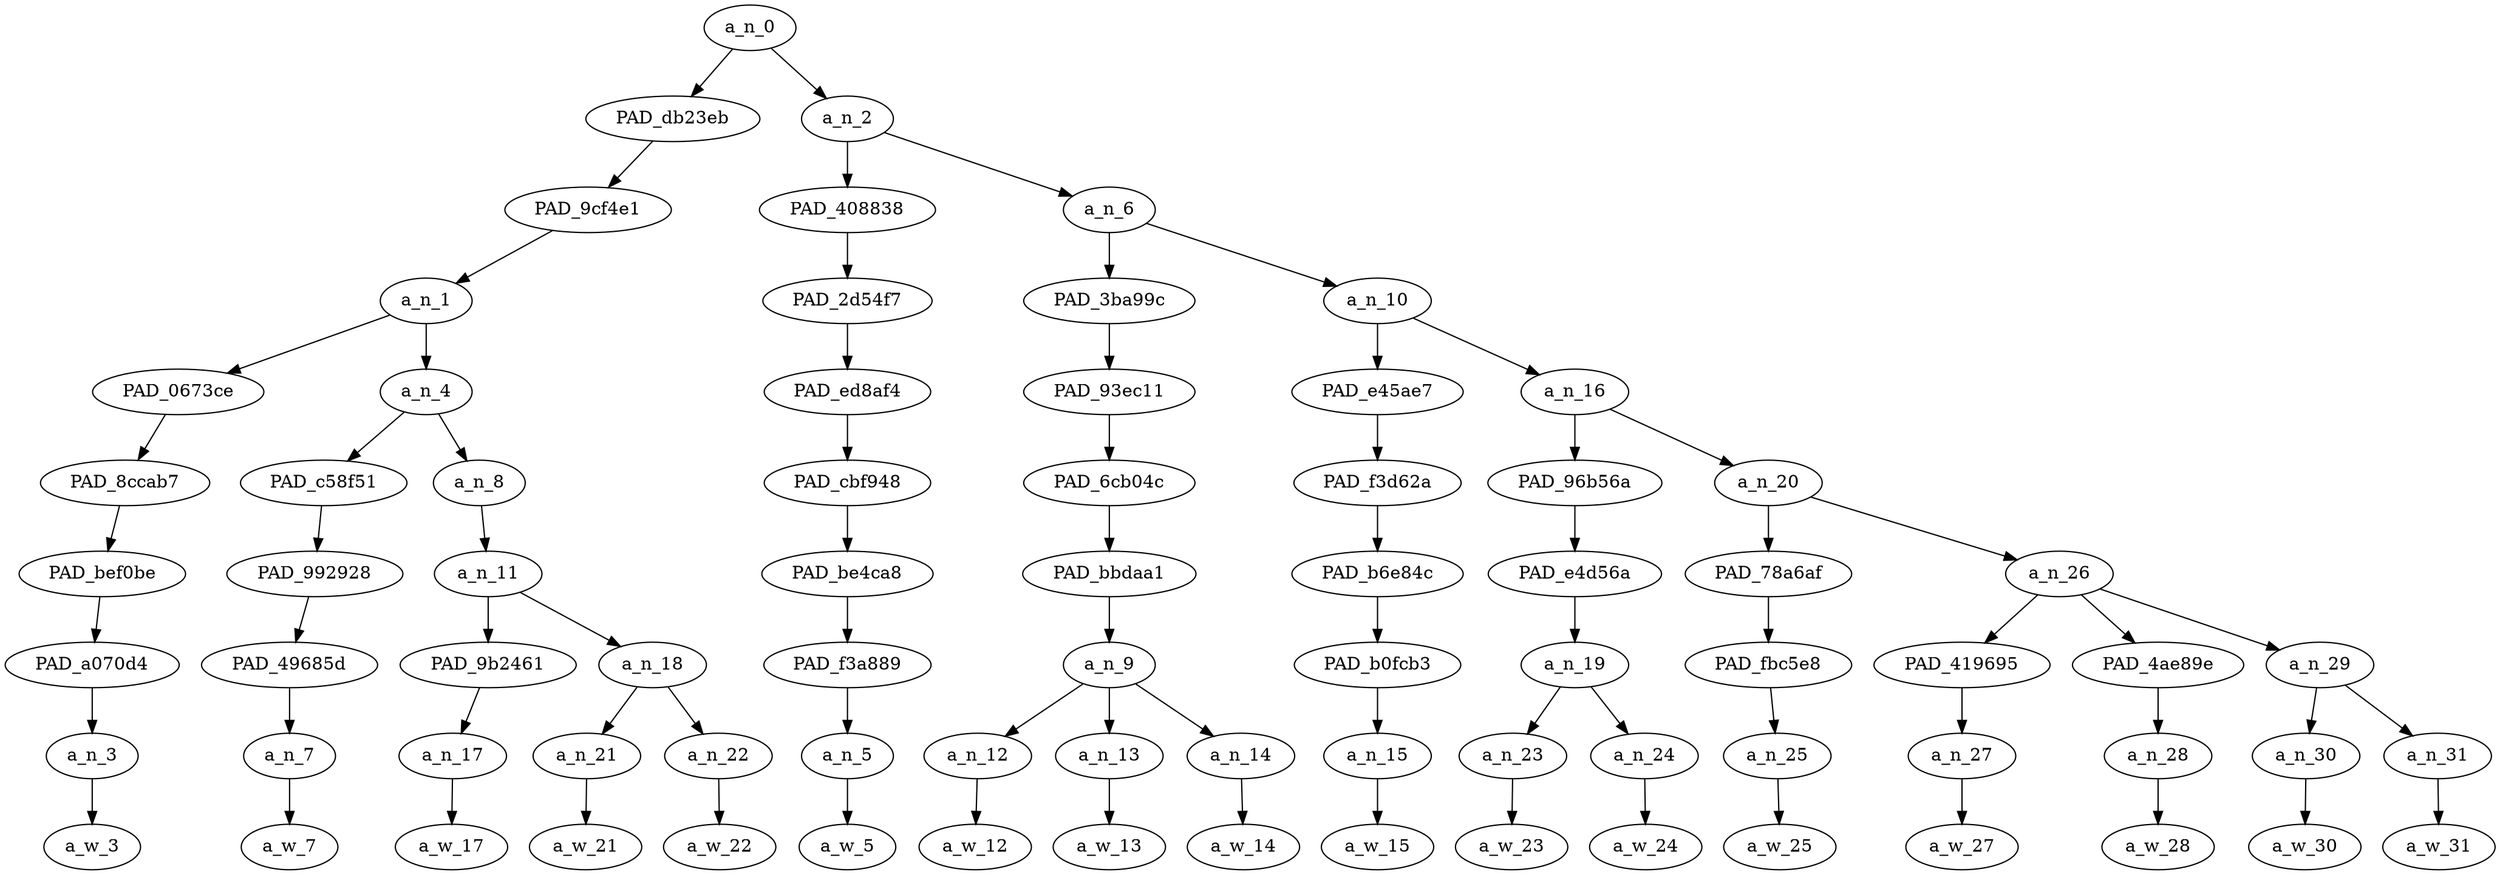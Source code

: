 strict digraph "" {
	a_n_0	[div_dir=-1,
		index=0,
		level=9,
		pos="3.8932291666666665,9!",
		text_span="[0, 1, 2, 3, 4, 5, 6, 7, 8, 9, 10, 11, 12, 13, 14, 15, 16]",
		value=1.00000001];
	PAD_db23eb	[div_dir=-1,
		index=0,
		level=8,
		pos="0.9375,8!",
		text_span="[0, 1, 2, 3, 4]",
		value=0.36150721];
	a_n_0 -> PAD_db23eb;
	a_n_2	[div_dir=1,
		index=1,
		level=8,
		pos="6.848958333333333,8!",
		text_span="[5, 6, 7, 8, 9, 10, 11, 12, 13, 14, 15, 16]",
		value=0.63841562];
	a_n_0 -> a_n_2;
	PAD_9cf4e1	[div_dir=-1,
		index=0,
		level=7,
		pos="0.9375,7!",
		text_span="[0, 1, 2, 3, 4]",
		value=0.36150721];
	PAD_db23eb -> PAD_9cf4e1;
	a_n_1	[div_dir=-1,
		index=0,
		level=6,
		pos="0.9375,6!",
		text_span="[0, 1, 2, 3, 4]",
		value=0.36150721];
	PAD_9cf4e1 -> a_n_1;
	PAD_0673ce	[div_dir=-1,
		index=0,
		level=5,
		pos="0.0,5!",
		text_span="[0]",
		value=0.06374007];
	a_n_1 -> PAD_0673ce;
	a_n_4	[div_dir=-1,
		index=1,
		level=5,
		pos="1.875,5!",
		text_span="[1, 2, 3, 4]",
		value=0.29760558];
	a_n_1 -> a_n_4;
	PAD_8ccab7	[div_dir=-1,
		index=0,
		level=4,
		pos="0.0,4!",
		text_span="[0]",
		value=0.06374007];
	PAD_0673ce -> PAD_8ccab7;
	PAD_bef0be	[div_dir=-1,
		index=0,
		level=3,
		pos="0.0,3!",
		text_span="[0]",
		value=0.06374007];
	PAD_8ccab7 -> PAD_bef0be;
	PAD_a070d4	[div_dir=-1,
		index=0,
		level=2,
		pos="0.0,2!",
		text_span="[0]",
		value=0.06374007];
	PAD_bef0be -> PAD_a070d4;
	a_n_3	[div_dir=-1,
		index=0,
		level=1,
		pos="0.0,1!",
		text_span="[0]",
		value=0.06374007];
	PAD_a070d4 -> a_n_3;
	a_w_3	[div_dir=0,
		index=0,
		level=0,
		pos="0,0!",
		text_span="[0]",
		value="<user>"];
	a_n_3 -> a_w_3;
	PAD_c58f51	[div_dir=-1,
		index=1,
		level=4,
		pos="1.0,4!",
		text_span="[1]",
		value=0.07192781];
	a_n_4 -> PAD_c58f51;
	a_n_8	[div_dir=1,
		index=2,
		level=4,
		pos="2.75,4!",
		text_span="[2, 3, 4]",
		value=0.22552991];
	a_n_4 -> a_n_8;
	PAD_992928	[div_dir=-1,
		index=1,
		level=3,
		pos="1.0,3!",
		text_span="[1]",
		value=0.07192781];
	PAD_c58f51 -> PAD_992928;
	PAD_49685d	[div_dir=-1,
		index=1,
		level=2,
		pos="1.0,2!",
		text_span="[1]",
		value=0.07192781];
	PAD_992928 -> PAD_49685d;
	a_n_7	[div_dir=-1,
		index=1,
		level=1,
		pos="1.0,1!",
		text_span="[1]",
		value=0.07192781];
	PAD_49685d -> a_n_7;
	a_w_7	[div_dir=0,
		index=1,
		level=0,
		pos="1,0!",
		text_span="[1]",
		value=let];
	a_n_7 -> a_w_7;
	a_n_11	[div_dir=1,
		index=2,
		level=3,
		pos="2.75,3!",
		text_span="[2, 3, 4]",
		value=0.22552229];
	a_n_8 -> a_n_11;
	PAD_9b2461	[div_dir=-1,
		index=2,
		level=2,
		pos="2.0,2!",
		text_span="[2]",
		value=0.04714449];
	a_n_11 -> PAD_9b2461;
	a_n_18	[div_dir=1,
		index=3,
		level=2,
		pos="3.5,2!",
		text_span="[3, 4]",
		value=0.17837018];
	a_n_11 -> a_n_18;
	a_n_17	[div_dir=-1,
		index=2,
		level=1,
		pos="2.0,1!",
		text_span="[2]",
		value=0.04714449];
	PAD_9b2461 -> a_n_17;
	a_w_17	[div_dir=0,
		index=2,
		level=0,
		pos="2,0!",
		text_span="[2]",
		value=be];
	a_n_17 -> a_w_17;
	a_n_21	[div_dir=-1,
		index=3,
		level=1,
		pos="3.0,1!",
		text_span="[3]",
		value=0.05926523];
	a_n_18 -> a_n_21;
	a_n_22	[div_dir=1,
		index=4,
		level=1,
		pos="4.0,1!",
		text_span="[4]",
		value=0.11899855];
	a_n_18 -> a_n_22;
	a_w_21	[div_dir=0,
		index=3,
		level=0,
		pos="3,0!",
		text_span="[3]",
		value=honest];
	a_n_21 -> a_w_21;
	a_w_22	[div_dir=0,
		index=4,
		level=0,
		pos="4,0!",
		text_span="[4]",
		value=multiculturalism];
	a_n_22 -> a_w_22;
	PAD_408838	[div_dir=-1,
		index=1,
		level=7,
		pos="5.0,7!",
		text_span="[5]",
		value=0.03325351];
	a_n_2 -> PAD_408838;
	a_n_6	[div_dir=1,
		index=2,
		level=7,
		pos="8.697916666666666,7!",
		text_span="[6, 7, 8, 9, 10, 11, 12, 13, 14, 15, 16]",
		value=0.60515767];
	a_n_2 -> a_n_6;
	PAD_2d54f7	[div_dir=-1,
		index=1,
		level=6,
		pos="5.0,6!",
		text_span="[5]",
		value=0.03325351];
	PAD_408838 -> PAD_2d54f7;
	PAD_ed8af4	[div_dir=-1,
		index=2,
		level=5,
		pos="5.0,5!",
		text_span="[5]",
		value=0.03325351];
	PAD_2d54f7 -> PAD_ed8af4;
	PAD_cbf948	[div_dir=-1,
		index=3,
		level=4,
		pos="5.0,4!",
		text_span="[5]",
		value=0.03325351];
	PAD_ed8af4 -> PAD_cbf948;
	PAD_be4ca8	[div_dir=-1,
		index=3,
		level=3,
		pos="5.0,3!",
		text_span="[5]",
		value=0.03325351];
	PAD_cbf948 -> PAD_be4ca8;
	PAD_f3a889	[div_dir=-1,
		index=4,
		level=2,
		pos="5.0,2!",
		text_span="[5]",
		value=0.03325351];
	PAD_be4ca8 -> PAD_f3a889;
	a_n_5	[div_dir=-1,
		index=5,
		level=1,
		pos="5.0,1!",
		text_span="[5]",
		value=0.03325351];
	PAD_f3a889 -> a_n_5;
	a_w_5	[div_dir=0,
		index=5,
		level=0,
		pos="5,0!",
		text_span="[5]",
		value=is];
	a_n_5 -> a_w_5;
	PAD_3ba99c	[div_dir=-1,
		index=2,
		level=6,
		pos="7.0,6!",
		text_span="[6, 7, 8]",
		value=0.15464282];
	a_n_6 -> PAD_3ba99c;
	a_n_10	[div_dir=1,
		index=3,
		level=6,
		pos="10.395833333333332,6!",
		text_span="[9, 10, 11, 12, 13, 14, 15, 16]",
		value=0.45048707];
	a_n_6 -> a_n_10;
	PAD_93ec11	[div_dir=-1,
		index=3,
		level=5,
		pos="7.0,5!",
		text_span="[6, 7, 8]",
		value=0.15464282];
	PAD_3ba99c -> PAD_93ec11;
	PAD_6cb04c	[div_dir=-1,
		index=4,
		level=4,
		pos="7.0,4!",
		text_span="[6, 7, 8]",
		value=0.15464282];
	PAD_93ec11 -> PAD_6cb04c;
	PAD_bbdaa1	[div_dir=-1,
		index=4,
		level=3,
		pos="7.0,3!",
		text_span="[6, 7, 8]",
		value=0.15464282];
	PAD_6cb04c -> PAD_bbdaa1;
	a_n_9	[div_dir=-1,
		index=5,
		level=2,
		pos="7.0,2!",
		text_span="[6, 7, 8]",
		value=0.15464282];
	PAD_bbdaa1 -> a_n_9;
	a_n_12	[div_dir=-1,
		index=6,
		level=1,
		pos="6.0,1!",
		text_span="[6]",
		value=0.02574693];
	a_n_9 -> a_n_12;
	a_n_13	[div_dir=-1,
		index=7,
		level=1,
		pos="7.0,1!",
		text_span="[7]",
		value=0.02245816];
	a_n_9 -> a_n_13;
	a_n_14	[div_dir=1,
		index=8,
		level=1,
		pos="8.0,1!",
		text_span="[8]",
		value=0.10636845];
	a_n_9 -> a_n_14;
	a_w_12	[div_dir=0,
		index=6,
		level=0,
		pos="6,0!",
		text_span="[6]",
		value=just];
	a_n_12 -> a_w_12;
	a_w_13	[div_dir=0,
		index=7,
		level=0,
		pos="7,0!",
		text_span="[7]",
		value=a];
	a_n_13 -> a_w_13;
	a_w_14	[div_dir=0,
		index=8,
		level=0,
		pos="8,0!",
		text_span="[8]",
		value=euphemism];
	a_n_14 -> a_w_14;
	PAD_e45ae7	[div_dir=-1,
		index=4,
		level=5,
		pos="9.0,5!",
		text_span="[9]",
		value=0.02280447];
	a_n_10 -> PAD_e45ae7;
	a_n_16	[div_dir=1,
		index=5,
		level=5,
		pos="11.791666666666666,5!",
		text_span="[10, 11, 12, 13, 14, 15, 16]",
		value=0.42758224];
	a_n_10 -> a_n_16;
	PAD_f3d62a	[div_dir=-1,
		index=5,
		level=4,
		pos="9.0,4!",
		text_span="[9]",
		value=0.02280447];
	PAD_e45ae7 -> PAD_f3d62a;
	PAD_b6e84c	[div_dir=-1,
		index=5,
		level=3,
		pos="9.0,3!",
		text_span="[9]",
		value=0.02280447];
	PAD_f3d62a -> PAD_b6e84c;
	PAD_b0fcb3	[div_dir=-1,
		index=6,
		level=2,
		pos="9.0,2!",
		text_span="[9]",
		value=0.02280447];
	PAD_b6e84c -> PAD_b0fcb3;
	a_n_15	[div_dir=-1,
		index=9,
		level=1,
		pos="9.0,1!",
		text_span="[9]",
		value=0.02280447];
	PAD_b0fcb3 -> a_n_15;
	a_w_15	[div_dir=0,
		index=9,
		level=0,
		pos="9,0!",
		text_span="[9]",
		value=for];
	a_n_15 -> a_w_15;
	PAD_96b56a	[div_dir=1,
		index=6,
		level=4,
		pos="10.5,4!",
		text_span="[10, 11]",
		value=0.09400882];
	a_n_16 -> PAD_96b56a;
	a_n_20	[div_dir=1,
		index=7,
		level=4,
		pos="13.083333333333332,4!",
		text_span="[12, 13, 14, 15, 16]",
		value=0.33344414];
	a_n_16 -> a_n_20;
	PAD_e4d56a	[div_dir=1,
		index=6,
		level=3,
		pos="10.5,3!",
		text_span="[10, 11]",
		value=0.09400882];
	PAD_96b56a -> PAD_e4d56a;
	a_n_19	[div_dir=1,
		index=7,
		level=2,
		pos="10.5,2!",
		text_span="[10, 11]",
		value=0.09400882];
	PAD_e4d56a -> a_n_19;
	a_n_23	[div_dir=1,
		index=10,
		level=1,
		pos="10.0,1!",
		text_span="[10]",
		value=0.03616133];
	a_n_19 -> a_n_23;
	a_n_24	[div_dir=1,
		index=11,
		level=1,
		pos="11.0,1!",
		text_span="[11]",
		value=0.05769862];
	a_n_19 -> a_n_24;
	a_w_23	[div_dir=0,
		index=10,
		level=0,
		pos="10,0!",
		text_span="[10]",
		value=hostile];
	a_n_23 -> a_w_23;
	a_w_24	[div_dir=0,
		index=11,
		level=0,
		pos="11,0!",
		text_span="[11]",
		value=takeover];
	a_n_24 -> a_w_24;
	PAD_78a6af	[div_dir=1,
		index=7,
		level=3,
		pos="12.0,3!",
		text_span="[12]",
		value=0.03205211];
	a_n_20 -> PAD_78a6af;
	a_n_26	[div_dir=1,
		index=8,
		level=3,
		pos="14.166666666666666,3!",
		text_span="[13, 14, 15, 16]",
		value=0.30132998];
	a_n_20 -> a_n_26;
	PAD_fbc5e8	[div_dir=1,
		index=8,
		level=2,
		pos="12.0,2!",
		text_span="[12]",
		value=0.03205211];
	PAD_78a6af -> PAD_fbc5e8;
	a_n_25	[div_dir=1,
		index=12,
		level=1,
		pos="12.0,1!",
		text_span="[12]",
		value=0.03205211];
	PAD_fbc5e8 -> a_n_25;
	a_w_25	[div_dir=0,
		index=12,
		level=0,
		pos="12,0!",
		text_span="[12]",
		value=by];
	a_n_25 -> a_w_25;
	PAD_419695	[div_dir=-1,
		index=9,
		level=2,
		pos="13.0,2!",
		text_span="[13]",
		value=0.12100179];
	a_n_26 -> PAD_419695;
	PAD_4ae89e	[div_dir=1,
		index=10,
		level=2,
		pos="14.0,2!",
		text_span="[14]",
		value=0.03510321];
	a_n_26 -> PAD_4ae89e;
	a_n_29	[div_dir=1,
		index=11,
		level=2,
		pos="15.5,2!",
		text_span="[15, 16]",
		value=0.14518468];
	a_n_26 -> a_n_29;
	a_n_27	[div_dir=-1,
		index=13,
		level=1,
		pos="13.0,1!",
		text_span="[13]",
		value=0.12100179];
	PAD_419695 -> a_n_27;
	a_w_27	[div_dir=0,
		index=13,
		level=0,
		pos="13,0!",
		text_span="[13]",
		value=jews];
	a_n_27 -> a_w_27;
	a_n_28	[div_dir=1,
		index=14,
		level=1,
		pos="14.0,1!",
		text_span="[14]",
		value=0.03510321];
	PAD_4ae89e -> a_n_28;
	a_w_28	[div_dir=0,
		index=14,
		level=0,
		pos="14,0!",
		text_span="[14]",
		value=and];
	a_n_28 -> a_w_28;
	a_n_30	[div_dir=1,
		index=15,
		level=1,
		pos="15.0,1!",
		text_span="[15]",
		value=0.05706962];
	a_n_29 -> a_n_30;
	a_n_31	[div_dir=1,
		index=16,
		level=1,
		pos="16.0,1!",
		text_span="[16]",
		value=0.08770258];
	a_n_29 -> a_n_31;
	a_w_30	[div_dir=0,
		index=15,
		level=0,
		pos="15,0!",
		text_span="[15]",
		value=non];
	a_n_30 -> a_w_30;
	a_w_31	[div_dir=0,
		index=16,
		level=0,
		pos="16,0!",
		text_span="[16]",
		value=whites];
	a_n_31 -> a_w_31;
}
